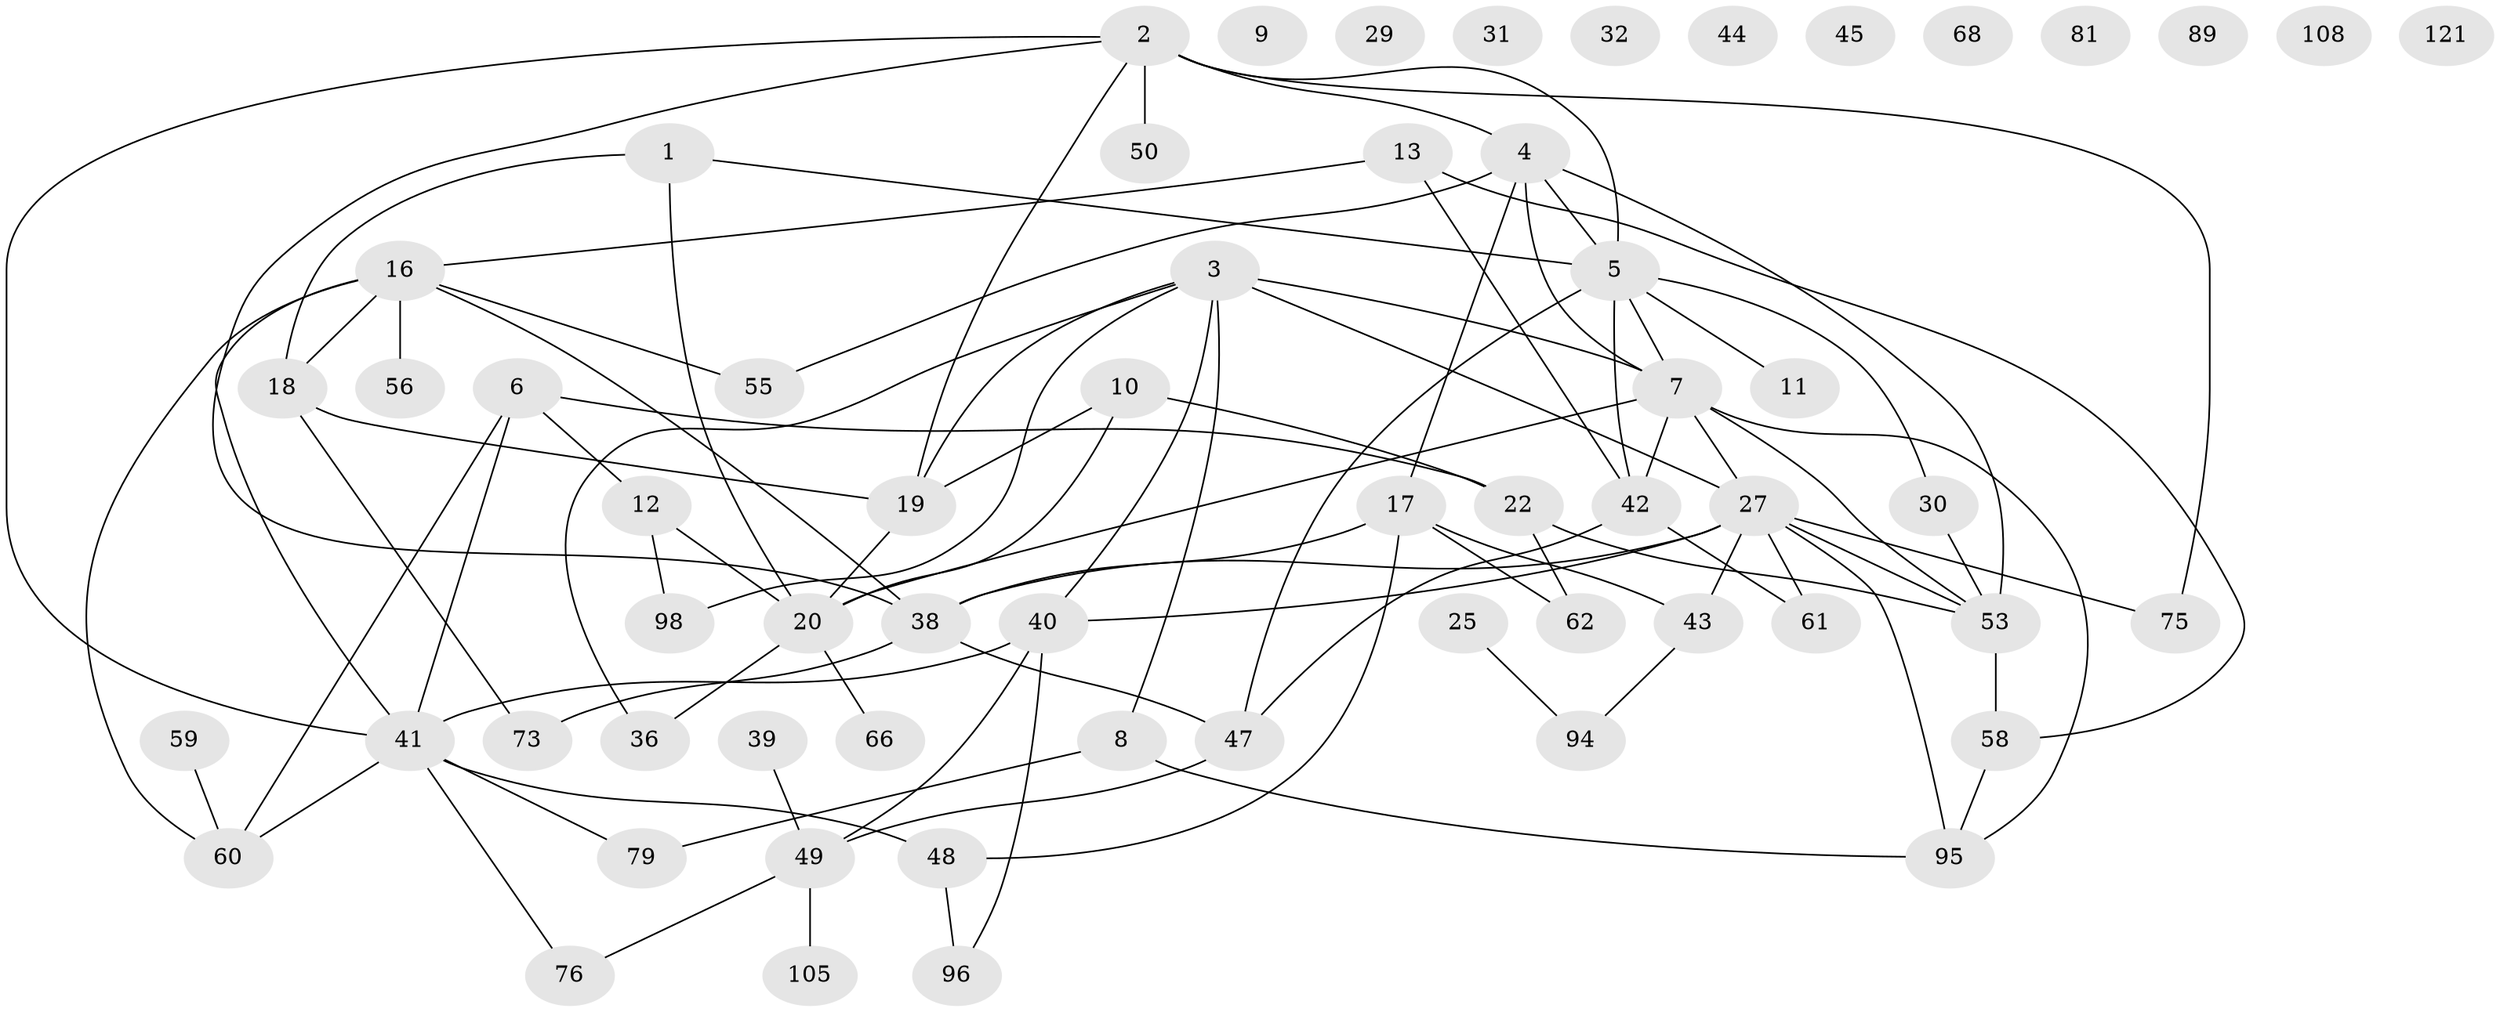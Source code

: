 // original degree distribution, {3: 0.2540983606557377, 4: 0.12295081967213115, 5: 0.07377049180327869, 0: 0.08196721311475409, 1: 0.1557377049180328, 2: 0.27049180327868855, 6: 0.03278688524590164, 7: 0.00819672131147541}
// Generated by graph-tools (version 1.1) at 2025/13/03/09/25 04:13:10]
// undirected, 61 vertices, 92 edges
graph export_dot {
graph [start="1"]
  node [color=gray90,style=filled];
  1;
  2 [super="+37+67"];
  3 [super="+24"];
  4 [super="+85"];
  5 [super="+77+15+91"];
  6 [super="+28"];
  7 [super="+71"];
  8;
  9;
  10 [super="+35+78"];
  11 [super="+92"];
  12 [super="+14"];
  13;
  16 [super="+99"];
  17 [super="+90"];
  18 [super="+21+33"];
  19 [super="+54+26"];
  20 [super="+83"];
  22 [super="+116"];
  25;
  27 [super="+101+115"];
  29;
  30 [super="+69"];
  31;
  32;
  36;
  38 [super="+120+100"];
  39;
  40 [super="+102+86"];
  41 [super="+72+97+84+52"];
  42 [super="+104"];
  43 [super="+63"];
  44 [super="+110"];
  45;
  47 [super="+70"];
  48 [super="+74"];
  49 [super="+80+51"];
  50 [super="+103"];
  53 [super="+106"];
  55 [super="+88"];
  56 [super="+65"];
  58;
  59;
  60 [super="+87"];
  61;
  62;
  66;
  68;
  73 [super="+93"];
  75;
  76;
  79;
  81;
  89;
  94;
  95;
  96;
  98;
  105;
  108;
  121;
  1 -- 18;
  1 -- 5;
  1 -- 20;
  2 -- 50;
  2 -- 19;
  2 -- 5;
  2 -- 75;
  2 -- 38;
  2 -- 41;
  2 -- 4;
  3 -- 36;
  3 -- 27;
  3 -- 98;
  3 -- 7;
  3 -- 8;
  3 -- 40;
  3 -- 19;
  4 -- 53;
  4 -- 7;
  4 -- 5;
  4 -- 55;
  4 -- 17;
  5 -- 42;
  5 -- 47;
  5 -- 7;
  5 -- 11;
  5 -- 30;
  6 -- 60;
  6 -- 41;
  6 -- 22;
  6 -- 12;
  7 -- 42;
  7 -- 53;
  7 -- 27;
  7 -- 95;
  7 -- 20 [weight=2];
  8 -- 79;
  8 -- 95;
  10 -- 22;
  10 -- 19;
  10 -- 20;
  12 -- 98;
  12 -- 20;
  13 -- 58;
  13 -- 16;
  13 -- 42;
  16 -- 18;
  16 -- 55;
  16 -- 60;
  16 -- 56;
  16 -- 38;
  16 -- 41;
  17 -- 62;
  17 -- 48;
  17 -- 38;
  17 -- 43;
  18 -- 73;
  18 -- 19;
  19 -- 20;
  20 -- 66;
  20 -- 36;
  22 -- 53;
  22 -- 62;
  25 -- 94;
  27 -- 53;
  27 -- 95;
  27 -- 40;
  27 -- 38;
  27 -- 75;
  27 -- 43 [weight=2];
  27 -- 61;
  30 -- 53;
  38 -- 73;
  38 -- 47;
  39 -- 49;
  40 -- 96;
  40 -- 41 [weight=2];
  40 -- 49;
  41 -- 48;
  41 -- 60;
  41 -- 79;
  41 -- 76;
  42 -- 47;
  42 -- 61;
  43 -- 94;
  47 -- 49;
  48 -- 96;
  49 -- 76;
  49 -- 105;
  53 -- 58;
  58 -- 95;
  59 -- 60;
}
